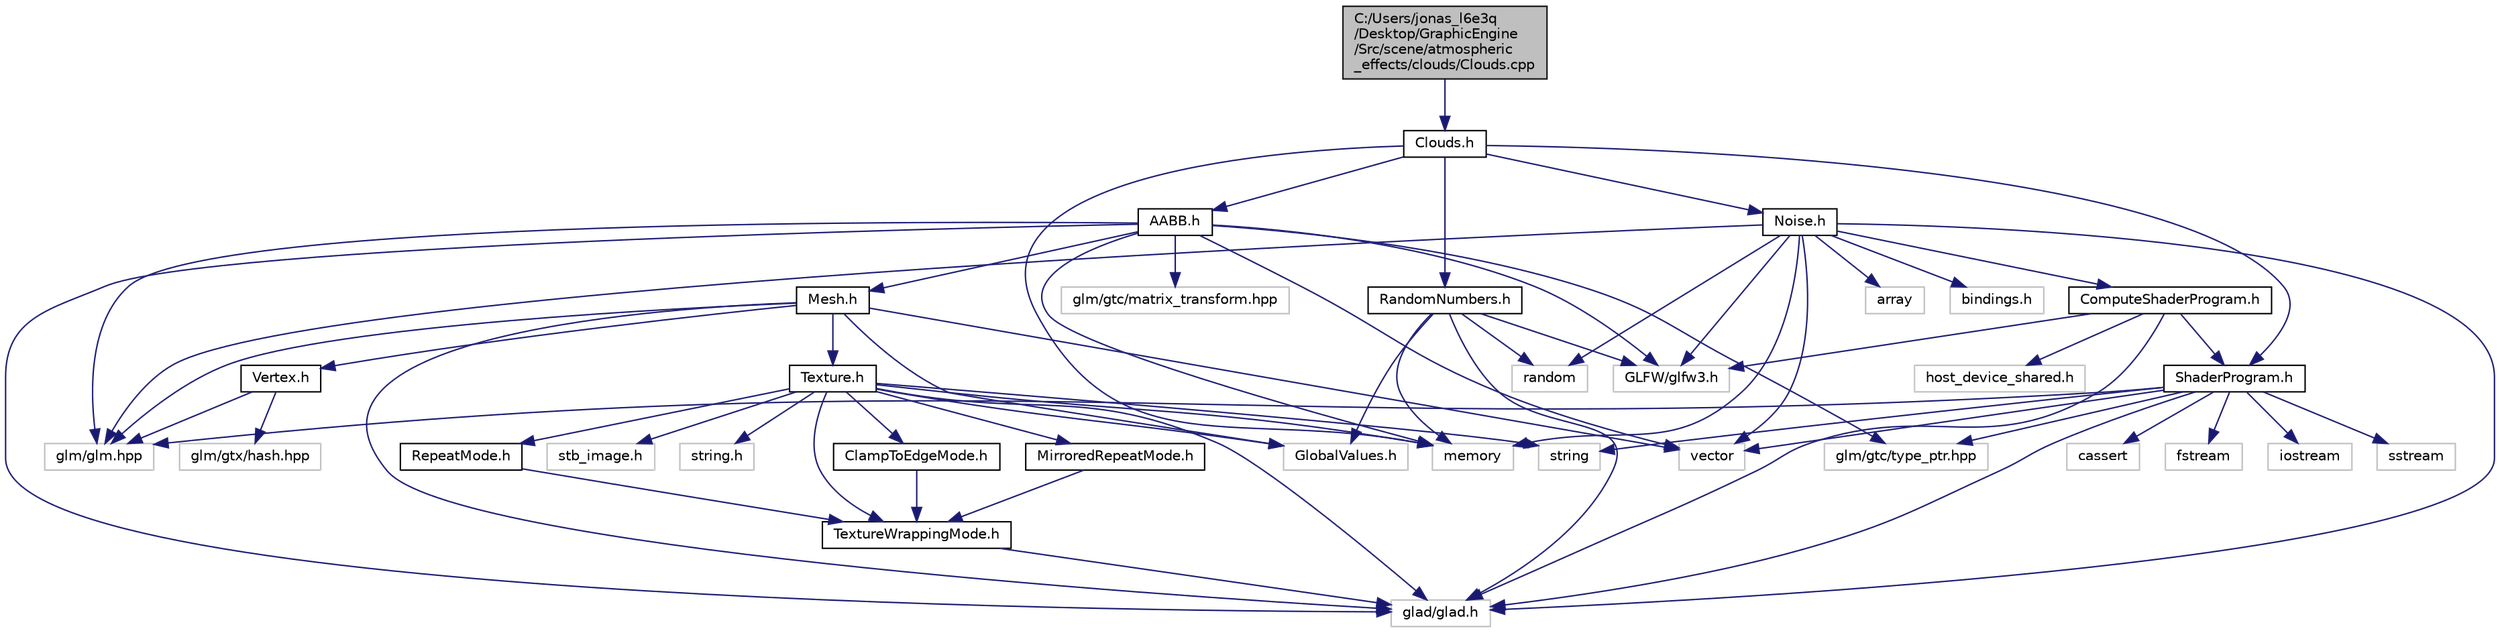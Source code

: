 digraph "C:/Users/jonas_l6e3q/Desktop/GraphicEngine/Src/scene/atmospheric_effects/clouds/Clouds.cpp"
{
 // INTERACTIVE_SVG=YES
 // LATEX_PDF_SIZE
  bgcolor="transparent";
  edge [fontname="Helvetica",fontsize="10",labelfontname="Helvetica",labelfontsize="10"];
  node [fontname="Helvetica",fontsize="10",shape=record];
  Node1 [label="C:/Users/jonas_l6e3q\l/Desktop/GraphicEngine\l/Src/scene/atmospheric\l_effects/clouds/Clouds.cpp",height=0.2,width=0.4,color="black", fillcolor="grey75", style="filled", fontcolor="black",tooltip=" "];
  Node1 -> Node2 [color="midnightblue",fontsize="10",style="solid"];
  Node2 [label="Clouds.h",height=0.2,width=0.4,color="black",URL="$da/d3e/_clouds_8h.html",tooltip=" "];
  Node2 -> Node3 [color="midnightblue",fontsize="10",style="solid"];
  Node3 [label="memory",height=0.2,width=0.4,color="grey75",tooltip=" "];
  Node2 -> Node4 [color="midnightblue",fontsize="10",style="solid"];
  Node4 [label="AABB.h",height=0.2,width=0.4,color="black",URL="$d2/d00/_a_a_b_b_8h.html",tooltip=" "];
  Node4 -> Node5 [color="midnightblue",fontsize="10",style="solid"];
  Node5 [label="glad/glad.h",height=0.2,width=0.4,color="grey75",tooltip=" "];
  Node4 -> Node6 [color="midnightblue",fontsize="10",style="solid"];
  Node6 [label="GLFW/glfw3.h",height=0.2,width=0.4,color="grey75",tooltip=" "];
  Node4 -> Node7 [color="midnightblue",fontsize="10",style="solid"];
  Node7 [label="glm/glm.hpp",height=0.2,width=0.4,color="grey75",tooltip=" "];
  Node4 -> Node8 [color="midnightblue",fontsize="10",style="solid"];
  Node8 [label="glm/gtc/matrix_transform.hpp",height=0.2,width=0.4,color="grey75",tooltip=" "];
  Node4 -> Node9 [color="midnightblue",fontsize="10",style="solid"];
  Node9 [label="glm/gtc/type_ptr.hpp",height=0.2,width=0.4,color="grey75",tooltip=" "];
  Node4 -> Node3 [color="midnightblue",fontsize="10",style="solid"];
  Node4 -> Node10 [color="midnightblue",fontsize="10",style="solid"];
  Node10 [label="vector",height=0.2,width=0.4,color="grey75",tooltip=" "];
  Node4 -> Node11 [color="midnightblue",fontsize="10",style="solid"];
  Node11 [label="Mesh.h",height=0.2,width=0.4,color="black",URL="$d2/da1/_mesh_8h.html",tooltip=" "];
  Node11 -> Node5 [color="midnightblue",fontsize="10",style="solid"];
  Node11 -> Node7 [color="midnightblue",fontsize="10",style="solid"];
  Node11 -> Node10 [color="midnightblue",fontsize="10",style="solid"];
  Node11 -> Node12 [color="midnightblue",fontsize="10",style="solid"];
  Node12 [label="GlobalValues.h",height=0.2,width=0.4,color="grey75",tooltip=" "];
  Node11 -> Node13 [color="midnightblue",fontsize="10",style="solid"];
  Node13 [label="Texture.h",height=0.2,width=0.4,color="black",URL="$de/dbf/_texture_8h.html",tooltip=" "];
  Node13 -> Node5 [color="midnightblue",fontsize="10",style="solid"];
  Node13 -> Node14 [color="midnightblue",fontsize="10",style="solid"];
  Node14 [label="stb_image.h",height=0.2,width=0.4,color="grey75",tooltip=" "];
  Node13 -> Node15 [color="midnightblue",fontsize="10",style="solid"];
  Node15 [label="string.h",height=0.2,width=0.4,color="grey75",tooltip=" "];
  Node13 -> Node3 [color="midnightblue",fontsize="10",style="solid"];
  Node13 -> Node16 [color="midnightblue",fontsize="10",style="solid"];
  Node16 [label="string",height=0.2,width=0.4,color="grey75",tooltip=" "];
  Node13 -> Node17 [color="midnightblue",fontsize="10",style="solid"];
  Node17 [label="ClampToEdgeMode.h",height=0.2,width=0.4,color="black",URL="$dc/d0d/_clamp_to_edge_mode_8h.html",tooltip=" "];
  Node17 -> Node18 [color="midnightblue",fontsize="10",style="solid"];
  Node18 [label="TextureWrappingMode.h",height=0.2,width=0.4,color="black",URL="$de/d2b/_texture_wrapping_mode_8h.html",tooltip=" "];
  Node18 -> Node5 [color="midnightblue",fontsize="10",style="solid"];
  Node13 -> Node12 [color="midnightblue",fontsize="10",style="solid"];
  Node13 -> Node19 [color="midnightblue",fontsize="10",style="solid"];
  Node19 [label="MirroredRepeatMode.h",height=0.2,width=0.4,color="black",URL="$d6/d50/_mirrored_repeat_mode_8h.html",tooltip=" "];
  Node19 -> Node18 [color="midnightblue",fontsize="10",style="solid"];
  Node13 -> Node20 [color="midnightblue",fontsize="10",style="solid"];
  Node20 [label="RepeatMode.h",height=0.2,width=0.4,color="black",URL="$d7/d44/_repeat_mode_8h.html",tooltip=" "];
  Node20 -> Node18 [color="midnightblue",fontsize="10",style="solid"];
  Node13 -> Node18 [color="midnightblue",fontsize="10",style="solid"];
  Node11 -> Node21 [color="midnightblue",fontsize="10",style="solid"];
  Node21 [label="Vertex.h",height=0.2,width=0.4,color="black",URL="$d8/dcb/_vertex_8h.html",tooltip=" "];
  Node21 -> Node7 [color="midnightblue",fontsize="10",style="solid"];
  Node21 -> Node22 [color="midnightblue",fontsize="10",style="solid"];
  Node22 [label="glm/gtx/hash.hpp",height=0.2,width=0.4,color="grey75",tooltip=" "];
  Node2 -> Node23 [color="midnightblue",fontsize="10",style="solid"];
  Node23 [label="Noise.h",height=0.2,width=0.4,color="black",URL="$d0/dde/_noise_8h.html",tooltip=" "];
  Node23 -> Node5 [color="midnightblue",fontsize="10",style="solid"];
  Node23 -> Node6 [color="midnightblue",fontsize="10",style="solid"];
  Node23 -> Node24 [color="midnightblue",fontsize="10",style="solid"];
  Node24 [label="array",height=0.2,width=0.4,color="grey75",tooltip=" "];
  Node23 -> Node7 [color="midnightblue",fontsize="10",style="solid"];
  Node23 -> Node3 [color="midnightblue",fontsize="10",style="solid"];
  Node23 -> Node25 [color="midnightblue",fontsize="10",style="solid"];
  Node25 [label="random",height=0.2,width=0.4,color="grey75",tooltip=" "];
  Node23 -> Node10 [color="midnightblue",fontsize="10",style="solid"];
  Node23 -> Node26 [color="midnightblue",fontsize="10",style="solid"];
  Node26 [label="ComputeShaderProgram.h",height=0.2,width=0.4,color="black",URL="$dc/d3c/_compute_shader_program_8h.html",tooltip=" "];
  Node26 -> Node5 [color="midnightblue",fontsize="10",style="solid"];
  Node26 -> Node6 [color="midnightblue",fontsize="10",style="solid"];
  Node26 -> Node27 [color="midnightblue",fontsize="10",style="solid"];
  Node27 [label="ShaderProgram.h",height=0.2,width=0.4,color="black",URL="$d0/dbe/_shader_program_8h.html",tooltip=" "];
  Node27 -> Node5 [color="midnightblue",fontsize="10",style="solid"];
  Node27 -> Node28 [color="midnightblue",fontsize="10",style="solid"];
  Node28 [label="cassert",height=0.2,width=0.4,color="grey75",tooltip=" "];
  Node27 -> Node29 [color="midnightblue",fontsize="10",style="solid"];
  Node29 [label="fstream",height=0.2,width=0.4,color="grey75",tooltip=" "];
  Node27 -> Node7 [color="midnightblue",fontsize="10",style="solid"];
  Node27 -> Node9 [color="midnightblue",fontsize="10",style="solid"];
  Node27 -> Node30 [color="midnightblue",fontsize="10",style="solid"];
  Node30 [label="iostream",height=0.2,width=0.4,color="grey75",tooltip=" "];
  Node27 -> Node31 [color="midnightblue",fontsize="10",style="solid"];
  Node31 [label="sstream",height=0.2,width=0.4,color="grey75",tooltip=" "];
  Node27 -> Node16 [color="midnightblue",fontsize="10",style="solid"];
  Node27 -> Node10 [color="midnightblue",fontsize="10",style="solid"];
  Node26 -> Node32 [color="midnightblue",fontsize="10",style="solid"];
  Node32 [label="host_device_shared.h",height=0.2,width=0.4,color="grey75",tooltip=" "];
  Node23 -> Node33 [color="midnightblue",fontsize="10",style="solid"];
  Node33 [label="bindings.h",height=0.2,width=0.4,color="grey75",tooltip=" "];
  Node2 -> Node34 [color="midnightblue",fontsize="10",style="solid"];
  Node34 [label="RandomNumbers.h",height=0.2,width=0.4,color="black",URL="$d1/d66/_random_numbers_8h.html",tooltip=" "];
  Node34 -> Node5 [color="midnightblue",fontsize="10",style="solid"];
  Node34 -> Node6 [color="midnightblue",fontsize="10",style="solid"];
  Node34 -> Node3 [color="midnightblue",fontsize="10",style="solid"];
  Node34 -> Node25 [color="midnightblue",fontsize="10",style="solid"];
  Node34 -> Node12 [color="midnightblue",fontsize="10",style="solid"];
  Node2 -> Node27 [color="midnightblue",fontsize="10",style="solid"];
}
